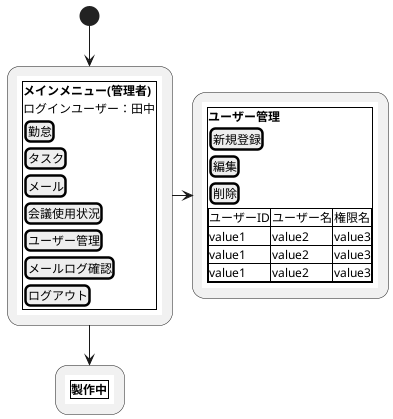 @startsalt
@startuml
(*) --> "
{{
salt
{+
<b>メインメニュー(管理者)
ログインユーザー：田中
[勤怠]
[タスク]
[メール]
[会議使用状況]
[ユーザー管理]
[メールログ確認]
[ログアウト]
}
}}
" as subMenu
subMenu -right-> "
{{
salt
{+
<b>ユーザー管理
[新規登録]
[編集]
[削除]
{#
ユーザーID | ユーザー名 | 権限名
value1 | value2 | value3
value1 | value2 | value3
value1 | value2 | value3
}
}
}}
" as subMenu2
subMenu -down-> "
{{
salt
{+
<b>製作中
}
}}
"
@enduml
@endsalt
